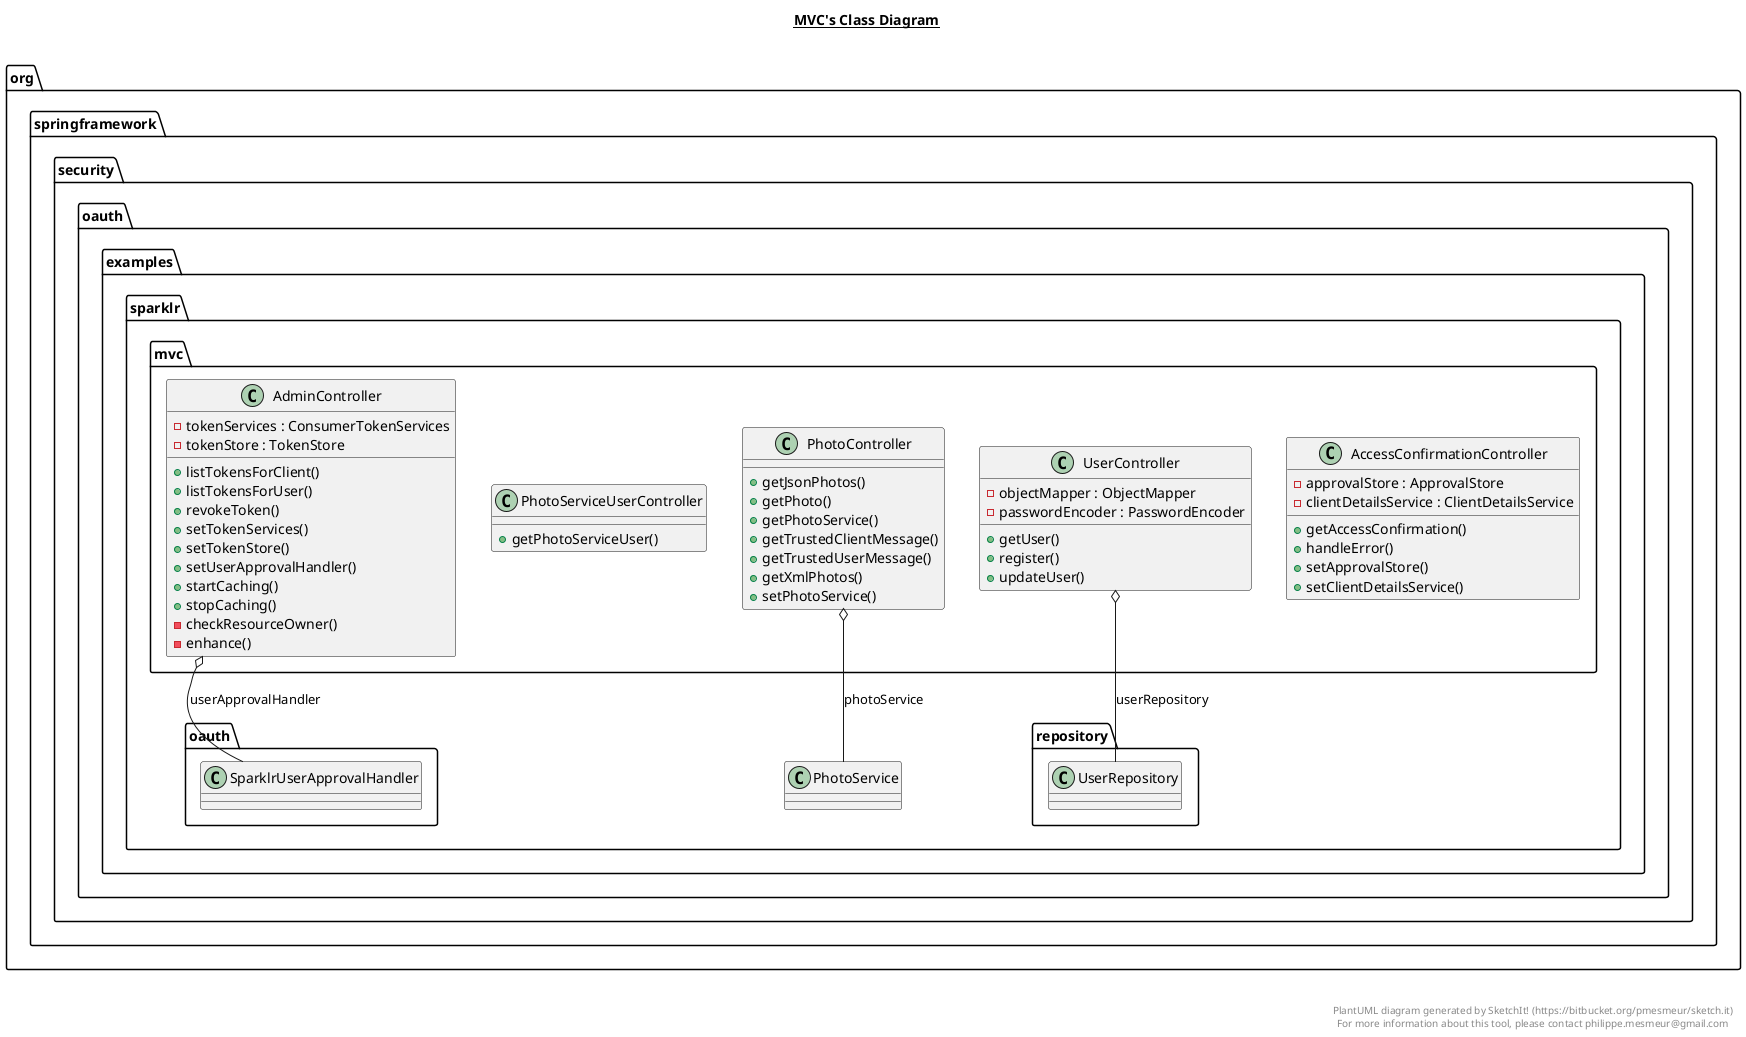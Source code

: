 @startuml

title __MVC's Class Diagram__\n

  namespace org.springframework.security.oauth.examples.sparklr {
    namespace mvc {
      class org.springframework.security.oauth.examples.sparklr.mvc.AccessConfirmationController {
          - approvalStore : ApprovalStore
          - clientDetailsService : ClientDetailsService
          + getAccessConfirmation()
          + handleError()
          + setApprovalStore()
          + setClientDetailsService()
      }
    }
  }
  

  namespace org.springframework.security.oauth.examples.sparklr {
    namespace mvc {
      class org.springframework.security.oauth.examples.sparklr.mvc.AdminController {
          - tokenServices : ConsumerTokenServices
          - tokenStore : TokenStore
          + listTokensForClient()
          + listTokensForUser()
          + revokeToken()
          + setTokenServices()
          + setTokenStore()
          + setUserApprovalHandler()
          + startCaching()
          + stopCaching()
          - checkResourceOwner()
          - enhance()
      }
    }
  }
  

  namespace org.springframework.security.oauth.examples.sparklr {
    namespace mvc {
      class org.springframework.security.oauth.examples.sparklr.mvc.PhotoController {
          + getJsonPhotos()
          + getPhoto()
          + getPhotoService()
          + getTrustedClientMessage()
          + getTrustedUserMessage()
          + getXmlPhotos()
          + setPhotoService()
      }
    }
  }
  

  namespace org.springframework.security.oauth.examples.sparklr {
    namespace mvc {
      class org.springframework.security.oauth.examples.sparklr.mvc.PhotoServiceUserController {
          + getPhotoServiceUser()
      }
    }
  }
  

  namespace org.springframework.security.oauth.examples.sparklr {
    namespace mvc {
      class org.springframework.security.oauth.examples.sparklr.mvc.UserController {
          - objectMapper : ObjectMapper
          - passwordEncoder : PasswordEncoder
          + getUser()
          + register()
          + updateUser()
      }
    }
  }
  

  org.springframework.security.oauth.examples.sparklr.mvc.AdminController o-- org.springframework.security.oauth.examples.sparklr.oauth.SparklrUserApprovalHandler : userApprovalHandler
  org.springframework.security.oauth.examples.sparklr.mvc.PhotoController o-- org.springframework.security.oauth.examples.sparklr.PhotoService : photoService
  org.springframework.security.oauth.examples.sparklr.mvc.UserController o-- org.springframework.security.oauth.examples.sparklr.repository.UserRepository : userRepository


right footer


PlantUML diagram generated by SketchIt! (https://bitbucket.org/pmesmeur/sketch.it)
For more information about this tool, please contact philippe.mesmeur@gmail.com
endfooter

@enduml
